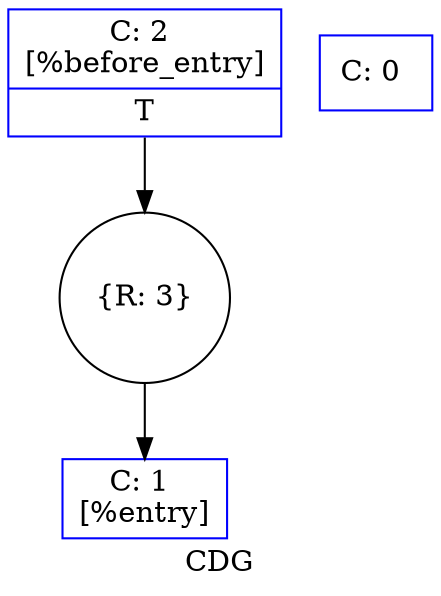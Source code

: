 digraph "CDG" {
	label="CDG";

	Node0x2919cb0 [shape=record,shape=circle,label="{R: 3}"];
	Node0x2919cb0 -> Node0x2914060;
	Node0x29196f0 [shape=record,color=blue,label="{C: 2 \n[%before_entry]\n|{<s0>T}}"];
	Node0x29196f0:s0 -> Node0x2919cb0[collor=blue];
	Node0x2914060 [shape=record,color=blue,label="{C: 1 \n[%entry]\n}"];
	Node0x2913fe0 [shape=record,color=blue,label="{C: 0 \n}"];
}
